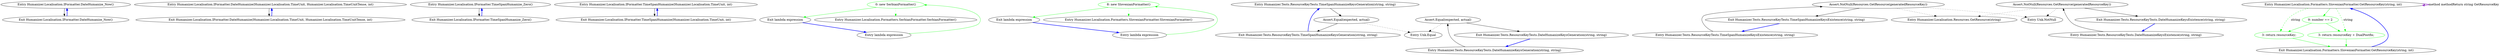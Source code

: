 digraph  {
n0 [cluster="Humanizer.Localisation.IFormatter.DateHumanize_Now()", label="Entry Humanizer.Localisation.IFormatter.DateHumanize_Now()", span="9-9"];
n1 [cluster="Humanizer.Localisation.IFormatter.DateHumanize_Now()", label="Exit Humanizer.Localisation.IFormatter.DateHumanize_Now()", span="9-9"];
n2 [cluster="Humanizer.Localisation.IFormatter.DateHumanize(Humanizer.Localisation.TimeUnit, Humanizer.Localisation.TimeUnitTense, int)", label="Entry Humanizer.Localisation.IFormatter.DateHumanize(Humanizer.Localisation.TimeUnit, Humanizer.Localisation.TimeUnitTense, int)", span="10-10"];
n3 [cluster="Humanizer.Localisation.IFormatter.DateHumanize(Humanizer.Localisation.TimeUnit, Humanizer.Localisation.TimeUnitTense, int)", label="Exit Humanizer.Localisation.IFormatter.DateHumanize(Humanizer.Localisation.TimeUnit, Humanizer.Localisation.TimeUnitTense, int)", span="10-10"];
n4 [cluster="Humanizer.Localisation.IFormatter.TimeSpanHumanize_Zero()", label="Entry Humanizer.Localisation.IFormatter.TimeSpanHumanize_Zero()", span="12-12"];
n5 [cluster="Humanizer.Localisation.IFormatter.TimeSpanHumanize_Zero()", label="Exit Humanizer.Localisation.IFormatter.TimeSpanHumanize_Zero()", span="12-12"];
n6 [cluster="Humanizer.Localisation.IFormatter.TimeSpanHumanize(Humanizer.Localisation.TimeUnit, int)", label="Entry Humanizer.Localisation.IFormatter.TimeSpanHumanize(Humanizer.Localisation.TimeUnit, int)", span="13-13"];
n7 [cluster="Humanizer.Localisation.IFormatter.TimeSpanHumanize(Humanizer.Localisation.TimeUnit, int)", label="Exit Humanizer.Localisation.IFormatter.TimeSpanHumanize(Humanizer.Localisation.TimeUnit, int)", span="13-13"];
d27 [cluster="lambda expression", color=green, community=0, label="0: new SerbianFormatter()", span="23-23"];
d26 [cluster="lambda expression", label="Entry lambda expression", span="23-23"];
d28 [cluster="lambda expression", label="Exit lambda expression", span="23-23"];
d29 [cluster="Humanizer.Localisation.Formatters.SerbianFormatter.SerbianFormatter()", label="Entry Humanizer.Localisation.Formatters.SerbianFormatter.SerbianFormatter()", span="2-2"];
d31 [cluster="lambda expression", color=green, community=0, label="8: new SlovenianFormatter()", span="24-24"];
d30 [cluster="lambda expression", label="Entry lambda expression", span="24-24"];
d32 [cluster="lambda expression", label="Exit lambda expression", span="24-24"];
d33 [cluster="Humanizer.Localisation.Formatters.SlovenianFormatter.SlovenianFormatter()", label="Entry Humanizer.Localisation.Formatters.SlovenianFormatter.SlovenianFormatter()", span="1-1"];
m0_4 [cluster="Humanizer.Tests.ResourceKeyTests.TimeSpanHumanizeKeysGeneration(string, string)", file="DateHumanizeTests.cs", label="Entry Humanizer.Tests.ResourceKeyTests.TimeSpanHumanizeKeysGeneration(string, string)", span="18-18"];
m0_5 [cluster="Humanizer.Tests.ResourceKeyTests.TimeSpanHumanizeKeysGeneration(string, string)", file="DateHumanizeTests.cs", label="Assert.Equal(expected, actual)", span="20-20"];
m0_6 [cluster="Humanizer.Tests.ResourceKeyTests.TimeSpanHumanizeKeysGeneration(string, string)", file="DateHumanizeTests.cs", label="Exit Humanizer.Tests.ResourceKeyTests.TimeSpanHumanizeKeysGeneration(string, string)", span="18-18"];
m0_11 [cluster="Unk.NotNull", file="DateHumanizeTests.cs", label="Entry Unk.NotNull", span=""];
m0_12 [cluster="Humanizer.Tests.ResourceKeyTests.TimeSpanHumanizeKeysExistence(string, string)", file="DateHumanizeTests.cs", label="Entry Humanizer.Tests.ResourceKeyTests.TimeSpanHumanizeKeysExistence(string, string)", span="32-32"];
m0_13 [cluster="Humanizer.Tests.ResourceKeyTests.TimeSpanHumanizeKeysExistence(string, string)", file="DateHumanizeTests.cs", label="Assert.NotNull(Resources.GetResource(generatedResourceKey))", span="34-34"];
m0_14 [cluster="Humanizer.Tests.ResourceKeyTests.TimeSpanHumanizeKeysExistence(string, string)", file="DateHumanizeTests.cs", label="Exit Humanizer.Tests.ResourceKeyTests.TimeSpanHumanizeKeysExistence(string, string)", span="32-32"];
m0_0 [cluster="Humanizer.Tests.ResourceKeyTests.DateHumanizeKeysGeneration(string, string)", file="DateHumanizeTests.cs", label="Entry Humanizer.Tests.ResourceKeyTests.DateHumanizeKeysGeneration(string, string)", span="11-11"];
m0_1 [cluster="Humanizer.Tests.ResourceKeyTests.DateHumanizeKeysGeneration(string, string)", file="DateHumanizeTests.cs", label="Assert.Equal(expected, actual)", span="13-13"];
m0_2 [cluster="Humanizer.Tests.ResourceKeyTests.DateHumanizeKeysGeneration(string, string)", file="DateHumanizeTests.cs", label="Exit Humanizer.Tests.ResourceKeyTests.DateHumanizeKeysGeneration(string, string)", span="11-11"];
m0_10 [cluster="Humanizer.Localisation.Resources.GetResource(string)", file="DateHumanizeTests.cs", label="Entry Humanizer.Localisation.Resources.GetResource(string)", span="16-16"];
m0_3 [cluster="Unk.Equal", file="DateHumanizeTests.cs", label="Entry Unk.Equal", span=""];
m0_7 [cluster="Humanizer.Tests.ResourceKeyTests.DateHumanizeKeysExistence(string, string)", file="DateHumanizeTests.cs", label="Entry Humanizer.Tests.ResourceKeyTests.DateHumanizeKeysExistence(string, string)", span="25-25"];
m0_8 [cluster="Humanizer.Tests.ResourceKeyTests.DateHumanizeKeysExistence(string, string)", file="DateHumanizeTests.cs", label="Assert.NotNull(Resources.GetResource(generatedResourceKey))", span="27-27"];
m0_9 [cluster="Humanizer.Tests.ResourceKeyTests.DateHumanizeKeysExistence(string, string)", file="DateHumanizeTests.cs", label="Exit Humanizer.Tests.ResourceKeyTests.DateHumanizeKeysExistence(string, string)", span="25-25"];
m1_0 [cluster="Humanizer.Localisation.Formatters.SlovenianFormatter.GetResourceKey(string, int)", file="SlovenianFormatter.cs", label="Entry Humanizer.Localisation.Formatters.SlovenianFormatter.GetResourceKey(string, int)", span="4-4"];
m1_1 [cluster="Humanizer.Localisation.Formatters.SlovenianFormatter.GetResourceKey(string, int)", color=green, community=0, file="SlovenianFormatter.cs", label="9: number == 2", span="5-5"];
m1_2 [cluster="Humanizer.Localisation.Formatters.SlovenianFormatter.GetResourceKey(string, int)", color=green, community=0, file="SlovenianFormatter.cs", label="3: return resourceKey + DualPostfix;", span="6-6"];
m1_3 [cluster="Humanizer.Localisation.Formatters.SlovenianFormatter.GetResourceKey(string, int)", color=green, community=0, file="SlovenianFormatter.cs", label="3: return resourceKey;", span="7-7"];
m1_4 [cluster="Humanizer.Localisation.Formatters.SlovenianFormatter.GetResourceKey(string, int)", file="SlovenianFormatter.cs", label="Exit Humanizer.Localisation.Formatters.SlovenianFormatter.GetResourceKey(string, int)", span="4-4"];
n0 -> n1  [key=0, style=solid];
n1 -> n0  [color=blue, key=0, style=bold];
n2 -> n3  [key=0, style=solid];
n3 -> n2  [color=blue, key=0, style=bold];
n4 -> n5  [key=0, style=solid];
n5 -> n4  [color=blue, key=0, style=bold];
n6 -> n7  [key=0, style=solid];
n7 -> n6  [color=blue, key=0, style=bold];
d27 -> d28  [color=green, key=0, style=solid];
d27 -> d29  [color=green, key=2, style=dotted];
d26 -> d27  [color=green, key=0, style=solid];
d28 -> d26  [color=blue, key=0, style=bold];
d31 -> d32  [color=green, key=0, style=solid];
d31 -> d33  [color=green, key=2, style=dotted];
d30 -> d31  [color=green, key=0, style=solid];
d32 -> d30  [color=blue, key=0, style=bold];
m0_4 -> m0_5  [key=0, style=solid];
m0_5 -> m0_6  [key=0, style=solid];
m0_5 -> m0_3  [key=2, style=dotted];
m0_6 -> m0_4  [color=blue, key=0, style=bold];
m0_12 -> m0_13  [key=0, style=solid];
m0_13 -> m0_14  [key=0, style=solid];
m0_13 -> m0_10  [key=2, style=dotted];
m0_13 -> m0_11  [key=2, style=dotted];
m0_14 -> m0_12  [color=blue, key=0, style=bold];
m0_0 -> m0_1  [key=0, style=solid];
m0_1 -> m0_2  [key=0, style=solid];
m0_1 -> m0_3  [key=2, style=dotted];
m0_2 -> m0_0  [color=blue, key=0, style=bold];
m0_7 -> m0_8  [key=0, style=solid];
m0_8 -> m0_9  [key=0, style=solid];
m0_8 -> m0_10  [key=2, style=dotted];
m0_8 -> m0_11  [key=2, style=dotted];
m0_9 -> m0_7  [color=blue, key=0, style=bold];
m1_0 -> m1_1  [color=green, key=0, style=solid];
m1_0 -> m1_2  [color=green, key=1, label=string, style=dashed];
m1_0 -> m1_3  [color=green, key=1, label=string, style=dashed];
m1_0 -> m1_0  [color=darkorchid, key=3, label="method methodReturn string GetResourceKey", style=bold];
m1_1 -> m1_2  [color=green, key=0, style=solid];
m1_1 -> m1_3  [color=green, key=0, style=solid];
m1_2 -> m1_4  [color=green, key=0, style=solid];
m1_3 -> m1_4  [color=green, key=0, style=solid];
m1_4 -> m1_0  [color=blue, key=0, style=bold];
}
